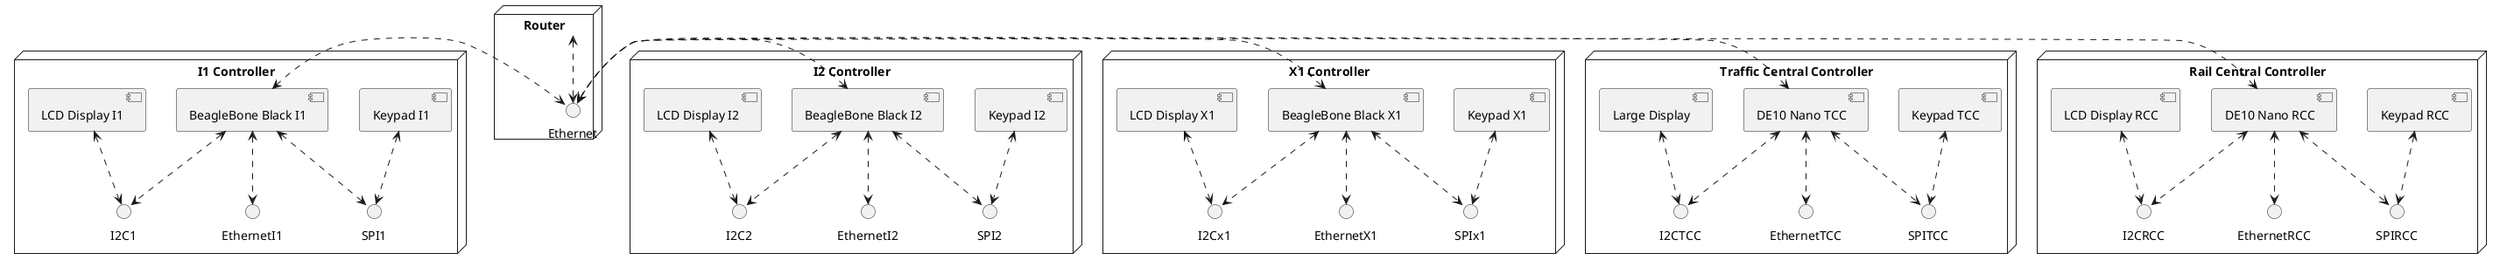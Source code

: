 @startuml

' could "LAN Network" {
    node "I1 Controller" {
    [BeagleBone Black I1] <..> SPI1
    [Keypad I1] <..> SPI1

    [BeagleBone Black I1] <..> I2C1
    [LCD Display I1] <..> I2C1

    [BeagleBone Black I1] <..> EthernetI1
    }

    node "I2 Controller" {
    [BeagleBone Black I2] <..> SPI2
    [Keypad I2] <..> SPI2

    [BeagleBone Black I2] <..> I2C2
    [LCD Display I2] <..> I2C2
    [BeagleBone Black I2] <..> EthernetI2
    }

    node "X1 Controller" {
    [BeagleBone Black X1] <..> SPIx1
    [Keypad X1] <..> SPIx1

    [BeagleBone Black X1] <..> I2Cx1
    [LCD Display X1] <..> I2Cx1
    [BeagleBone Black X1] <..> EthernetX1
    }

    node "Traffic Central Controller" {
    [DE10 Nano TCC] <..> SPITCC
    [Keypad TCC] <..> SPITCC

    [DE10 Nano TCC] <..> I2CTCC
    [Large Display] <..> I2CTCC
    [DE10 Nano TCC] <..> EthernetTCC
    }

    node "Rail Central Controller" {
    [DE10 Nano RCC] <..> SPIRCC
    [Keypad RCC] <..> SPIRCC

    [DE10 Nano RCC] <..> I2CRCC
    [LCD Display RCC] <..> I2CRCC
    [DE10 Nano RCC] <..> EthernetRCC
    }

    node "Router" {
        [Router] <..> Ethernet
        [BeagleBone Black I1] <.> Ethernet
        [BeagleBone Black I2] <.> Ethernet
        [BeagleBone Black X1] <.> Ethernet
        [DE10 Nano TCC] <.> Ethernet
        [DE10 Nano RCC] <.> Ethernet

    }   
' }




@enduml


@startuml
node "Input" {
 [Fault] --> Message
 [Reset] --> Message
 [Peak] --> Message
 [Offpeak] --> Message
}
node "Message" {
 [I1 New State] --> State
 [I2 New State] --> State
 [X1 New State] --> State
}
node "State" {
 [I1 Current State] --> Output
 [I2 Current State] --> Output
 [X1 Current State] --> Output
}
node "Output" {
}
@enduml